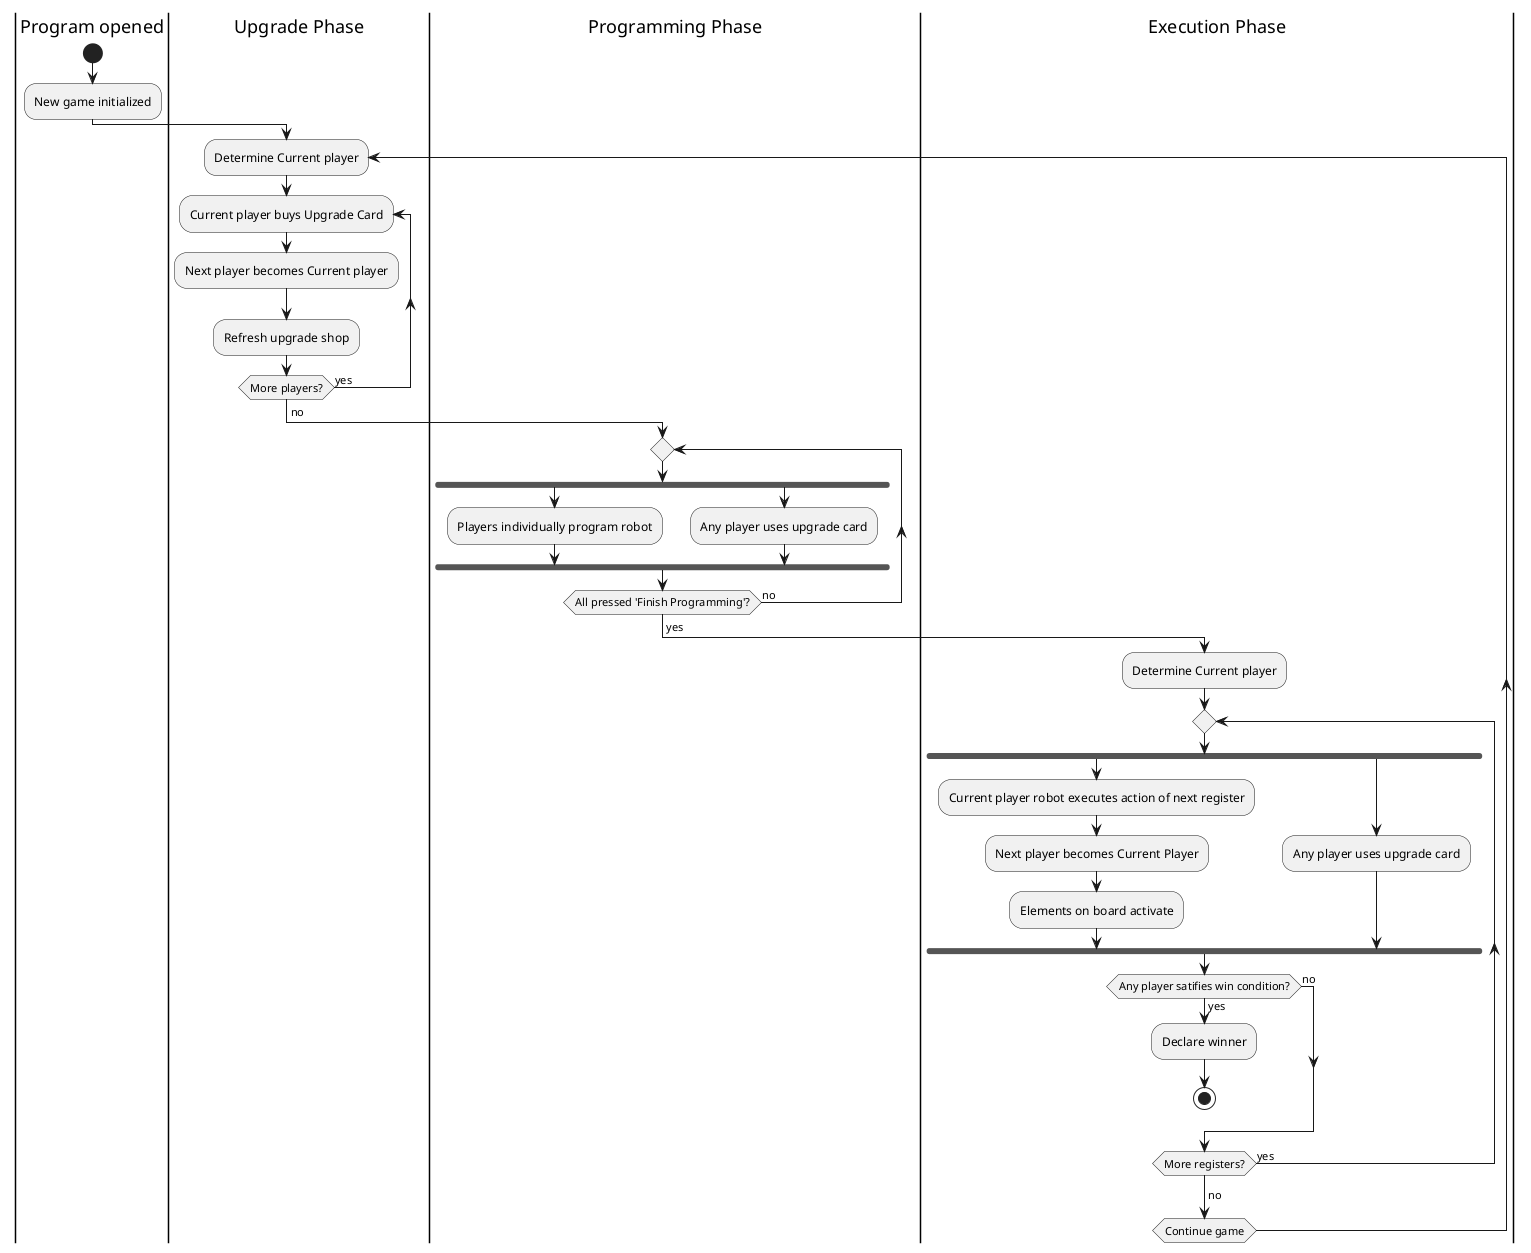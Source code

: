 @startuml
|Program opened|    
start

:New game initialized;
|Upgrade Phase|

    repeat :Determine Current player;
    repeat :Current player buys Upgrade Card;
        :Next player becomes Current player;
        :Refresh upgrade shop;
    repeat while (More players?) is (yes)
    ->no;

|Programming Phase|
    repeat
        fork
            :Players individually program robot;
        fork again
            :Any player uses upgrade card;
        end fork
    repeat while (All pressed 'Finish Programming'?) is (no)
    ->yes;

|Execution Phase|
    :Determine Current player;
    repeat
        fork
            :Current player robot executes action of next register;
            :Next player becomes Current Player;
            :Elements on board activate;
        fork again
            :Any player uses upgrade card;
        end fork

    if (Any player satifies win condition?) then (no)
        
    else (yes)
        :Declare winner;
        stop
    endif
    repeat while (More registers?) is (yes)
    ->no;
    repeat while (Continue game)
    




@enduml
